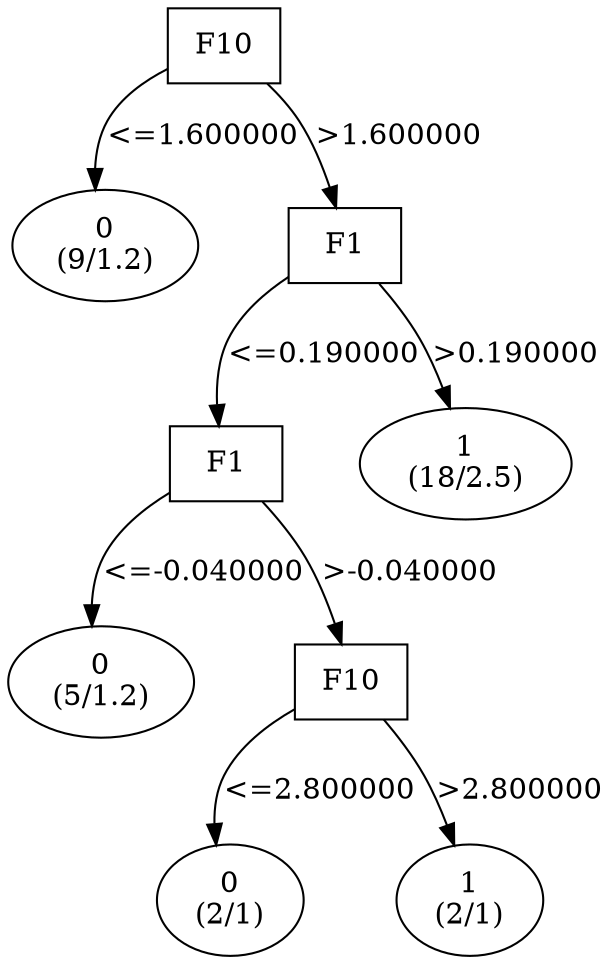 digraph YaDT {
n0 [ shape=box, label="F10\n"]
n0 -> n1 [label="<=1.600000"]
n1 [ shape=ellipse, label="0\n(9/1.2)"]
n0 -> n2 [label=">1.600000"]
n2 [ shape=box, label="F1\n"]
n2 -> n3 [label="<=0.190000"]
n3 [ shape=box, label="F1\n"]
n3 -> n4 [label="<=-0.040000"]
n4 [ shape=ellipse, label="0\n(5/1.2)"]
n3 -> n5 [label=">-0.040000"]
n5 [ shape=box, label="F10\n"]
n5 -> n6 [label="<=2.800000"]
n6 [ shape=ellipse, label="0\n(2/1)"]
n5 -> n7 [label=">2.800000"]
n7 [ shape=ellipse, label="1\n(2/1)"]
n2 -> n10 [label=">0.190000"]
n10 [ shape=ellipse, label="1\n(18/2.5)"]
}
